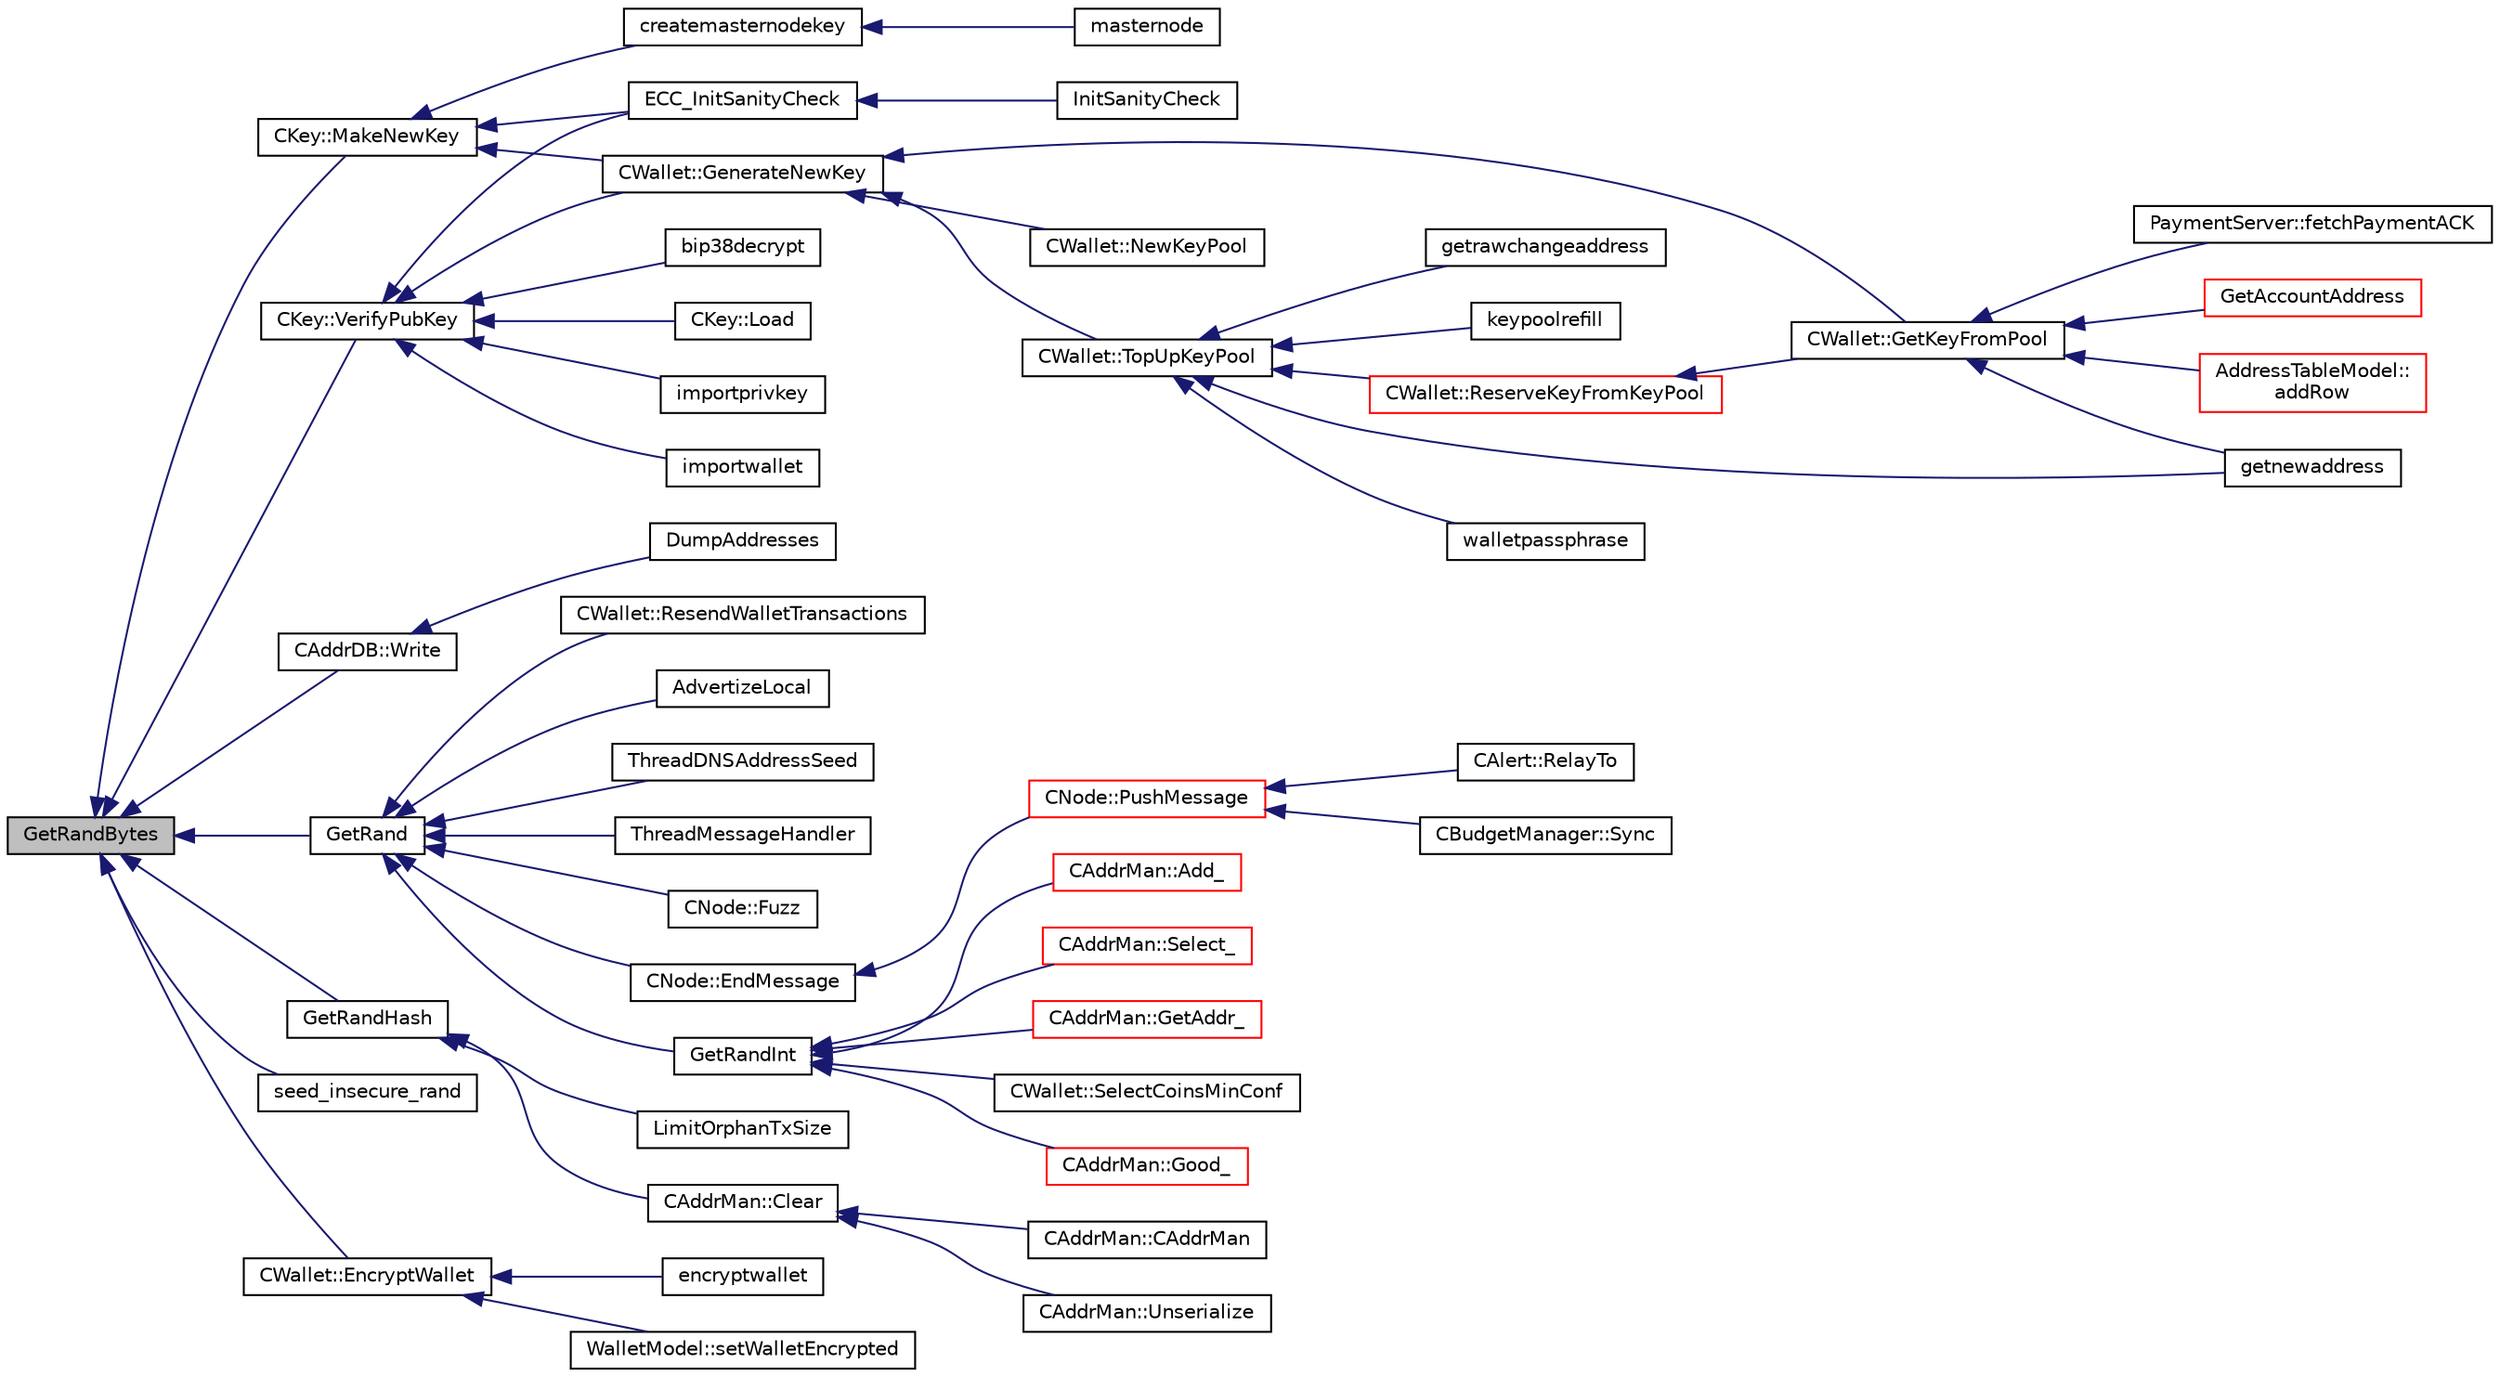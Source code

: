 digraph "GetRandBytes"
{
  edge [fontname="Helvetica",fontsize="10",labelfontname="Helvetica",labelfontsize="10"];
  node [fontname="Helvetica",fontsize="10",shape=record];
  rankdir="LR";
  Node51 [label="GetRandBytes",height=0.2,width=0.4,color="black", fillcolor="grey75", style="filled", fontcolor="black"];
  Node51 -> Node52 [dir="back",color="midnightblue",fontsize="10",style="solid",fontname="Helvetica"];
  Node52 [label="CKey::MakeNewKey",height=0.2,width=0.4,color="black", fillcolor="white", style="filled",URL="$class_c_key.html#a9d12ed9d297e4286250fd7ea6b59e1a5",tooltip="Generate a new private key using a cryptographic PRNG. "];
  Node52 -> Node53 [dir="back",color="midnightblue",fontsize="10",style="solid",fontname="Helvetica"];
  Node53 [label="ECC_InitSanityCheck",height=0.2,width=0.4,color="black", fillcolor="white", style="filled",URL="$key_8h.html#a55cc40f04bf887c1000667caccb0684a",tooltip="Check that required EC support is available at runtime. "];
  Node53 -> Node54 [dir="back",color="midnightblue",fontsize="10",style="solid",fontname="Helvetica"];
  Node54 [label="InitSanityCheck",height=0.2,width=0.4,color="black", fillcolor="white", style="filled",URL="$init_8cpp.html#a878797b40fb8eb0d7f330a41d7742d11",tooltip="Sanity checks Ensure that DIVI is running in a usable environment with all necessary library support..."];
  Node52 -> Node55 [dir="back",color="midnightblue",fontsize="10",style="solid",fontname="Helvetica"];
  Node55 [label="createmasternodekey",height=0.2,width=0.4,color="black", fillcolor="white", style="filled",URL="$rpcmasternode_8cpp.html#ab2ae911ed724aad1cbe631ae2fe3e219"];
  Node55 -> Node56 [dir="back",color="midnightblue",fontsize="10",style="solid",fontname="Helvetica"];
  Node56 [label="masternode",height=0.2,width=0.4,color="black", fillcolor="white", style="filled",URL="$rpcmasternode_8cpp.html#a30609e443aeb47c29ed0878d16b1b5e1"];
  Node52 -> Node57 [dir="back",color="midnightblue",fontsize="10",style="solid",fontname="Helvetica"];
  Node57 [label="CWallet::GenerateNewKey",height=0.2,width=0.4,color="black", fillcolor="white", style="filled",URL="$group__map_wallet.html#ga061fe7f54f80ec40f856b3e6365c2f4a"];
  Node57 -> Node58 [dir="back",color="midnightblue",fontsize="10",style="solid",fontname="Helvetica"];
  Node58 [label="CWallet::NewKeyPool",height=0.2,width=0.4,color="black", fillcolor="white", style="filled",URL="$group___actions.html#ga7353ba1e79fc4167fbfbe79b41698fa7",tooltip="Mark old keypool keys as used, and generate all new keys. "];
  Node57 -> Node59 [dir="back",color="midnightblue",fontsize="10",style="solid",fontname="Helvetica"];
  Node59 [label="CWallet::TopUpKeyPool",height=0.2,width=0.4,color="black", fillcolor="white", style="filled",URL="$group___actions.html#ga9730278506e0a4f1c65239b951525b55"];
  Node59 -> Node60 [dir="back",color="midnightblue",fontsize="10",style="solid",fontname="Helvetica"];
  Node60 [label="getnewaddress",height=0.2,width=0.4,color="black", fillcolor="white", style="filled",URL="$rpcwallet_8cpp.html#aead824d845d670fbd8f187ebd4f9a535"];
  Node59 -> Node61 [dir="back",color="midnightblue",fontsize="10",style="solid",fontname="Helvetica"];
  Node61 [label="getrawchangeaddress",height=0.2,width=0.4,color="black", fillcolor="white", style="filled",URL="$rpcwallet_8cpp.html#ae71809202b4dcc13d2034c5c72af34da"];
  Node59 -> Node62 [dir="back",color="midnightblue",fontsize="10",style="solid",fontname="Helvetica"];
  Node62 [label="keypoolrefill",height=0.2,width=0.4,color="black", fillcolor="white", style="filled",URL="$rpcwallet_8cpp.html#afe8615fcf2c8e5319166c2fa8c638e08"];
  Node59 -> Node63 [dir="back",color="midnightblue",fontsize="10",style="solid",fontname="Helvetica"];
  Node63 [label="walletpassphrase",height=0.2,width=0.4,color="black", fillcolor="white", style="filled",URL="$rpcwallet_8cpp.html#a733f7c70e7c18783935e6de9643c0086"];
  Node59 -> Node64 [dir="back",color="midnightblue",fontsize="10",style="solid",fontname="Helvetica"];
  Node64 [label="CWallet::ReserveKeyFromKeyPool",height=0.2,width=0.4,color="red", fillcolor="white", style="filled",URL="$group___actions.html#ga9921854840668a1856998f041177dd2b"];
  Node64 -> Node65 [dir="back",color="midnightblue",fontsize="10",style="solid",fontname="Helvetica"];
  Node65 [label="CWallet::GetKeyFromPool",height=0.2,width=0.4,color="black", fillcolor="white", style="filled",URL="$group___actions.html#ga18549ec5c472c003afc4794daeb9adfd"];
  Node65 -> Node66 [dir="back",color="midnightblue",fontsize="10",style="solid",fontname="Helvetica"];
  Node66 [label="AddressTableModel::\laddRow",height=0.2,width=0.4,color="red", fillcolor="white", style="filled",URL="$class_address_table_model.html#aa72edd2a093a6e9318639d69d3a23488"];
  Node65 -> Node71 [dir="back",color="midnightblue",fontsize="10",style="solid",fontname="Helvetica"];
  Node71 [label="PaymentServer::fetchPaymentACK",height=0.2,width=0.4,color="black", fillcolor="white", style="filled",URL="$class_payment_server.html#ab846f9e8778e5cc878b644133e8628f1"];
  Node65 -> Node60 [dir="back",color="midnightblue",fontsize="10",style="solid",fontname="Helvetica"];
  Node65 -> Node72 [dir="back",color="midnightblue",fontsize="10",style="solid",fontname="Helvetica"];
  Node72 [label="GetAccountAddress",height=0.2,width=0.4,color="red", fillcolor="white", style="filled",URL="$rpcwallet_8cpp.html#aa3d9baf7a6fc6c9f0a08ec861ca52f59"];
  Node57 -> Node65 [dir="back",color="midnightblue",fontsize="10",style="solid",fontname="Helvetica"];
  Node51 -> Node80 [dir="back",color="midnightblue",fontsize="10",style="solid",fontname="Helvetica"];
  Node80 [label="CKey::VerifyPubKey",height=0.2,width=0.4,color="black", fillcolor="white", style="filled",URL="$class_c_key.html#ac53425b8d0f89067bce781c485101b20",tooltip="Verify thoroughly whether a private key and a public key match. "];
  Node80 -> Node81 [dir="back",color="midnightblue",fontsize="10",style="solid",fontname="Helvetica"];
  Node81 [label="CKey::Load",height=0.2,width=0.4,color="black", fillcolor="white", style="filled",URL="$class_c_key.html#a141751588f8bfe5f1b6fc27f4e64b63f",tooltip="Load private key and check that public key matches. "];
  Node80 -> Node53 [dir="back",color="midnightblue",fontsize="10",style="solid",fontname="Helvetica"];
  Node80 -> Node82 [dir="back",color="midnightblue",fontsize="10",style="solid",fontname="Helvetica"];
  Node82 [label="importprivkey",height=0.2,width=0.4,color="black", fillcolor="white", style="filled",URL="$rpcdump_8cpp.html#a3a6fdb974fce01220a895393d444e981"];
  Node80 -> Node83 [dir="back",color="midnightblue",fontsize="10",style="solid",fontname="Helvetica"];
  Node83 [label="importwallet",height=0.2,width=0.4,color="black", fillcolor="white", style="filled",URL="$rpcdump_8cpp.html#a2566d5c9dd1938b74e70398cdb3ac5c1"];
  Node80 -> Node84 [dir="back",color="midnightblue",fontsize="10",style="solid",fontname="Helvetica"];
  Node84 [label="bip38decrypt",height=0.2,width=0.4,color="black", fillcolor="white", style="filled",URL="$rpcdump_8cpp.html#a64a0e2e87f6d741efd662ac94080159d"];
  Node80 -> Node57 [dir="back",color="midnightblue",fontsize="10",style="solid",fontname="Helvetica"];
  Node51 -> Node85 [dir="back",color="midnightblue",fontsize="10",style="solid",fontname="Helvetica"];
  Node85 [label="CAddrDB::Write",height=0.2,width=0.4,color="black", fillcolor="white", style="filled",URL="$class_c_addr_d_b.html#aaec90dba59cd69a2f25bc5630a1dde39"];
  Node85 -> Node86 [dir="back",color="midnightblue",fontsize="10",style="solid",fontname="Helvetica"];
  Node86 [label="DumpAddresses",height=0.2,width=0.4,color="black", fillcolor="white", style="filled",URL="$net_8cpp.html#ab8b5323f5ef61499582a5a6e53b49b6e"];
  Node51 -> Node87 [dir="back",color="midnightblue",fontsize="10",style="solid",fontname="Helvetica"];
  Node87 [label="GetRand",height=0.2,width=0.4,color="black", fillcolor="white", style="filled",URL="$random_8h.html#a27d9149d522b1fa87d84e5e9ca902aef"];
  Node87 -> Node88 [dir="back",color="midnightblue",fontsize="10",style="solid",fontname="Helvetica"];
  Node88 [label="AdvertizeLocal",height=0.2,width=0.4,color="black", fillcolor="white", style="filled",URL="$net_8h.html#a049abe300398a68bfbd8ec6afc6046a9"];
  Node87 -> Node89 [dir="back",color="midnightblue",fontsize="10",style="solid",fontname="Helvetica"];
  Node89 [label="ThreadDNSAddressSeed",height=0.2,width=0.4,color="black", fillcolor="white", style="filled",URL="$net_8cpp.html#ab2d8883b5524ec7b80d3b9535e73a3ed"];
  Node87 -> Node90 [dir="back",color="midnightblue",fontsize="10",style="solid",fontname="Helvetica"];
  Node90 [label="ThreadMessageHandler",height=0.2,width=0.4,color="black", fillcolor="white", style="filled",URL="$net_8cpp.html#a379b0d3521bdd62ac296f219d70c4e30"];
  Node87 -> Node91 [dir="back",color="midnightblue",fontsize="10",style="solid",fontname="Helvetica"];
  Node91 [label="CNode::Fuzz",height=0.2,width=0.4,color="black", fillcolor="white", style="filled",URL="$class_c_node.html#a39512c4e2c788fb7a09e629b79a69e47"];
  Node87 -> Node92 [dir="back",color="midnightblue",fontsize="10",style="solid",fontname="Helvetica"];
  Node92 [label="CNode::EndMessage",height=0.2,width=0.4,color="black", fillcolor="white", style="filled",URL="$class_c_node.html#af8d4b8c0f883afffcb62d906c31b2cdf"];
  Node92 -> Node93 [dir="back",color="midnightblue",fontsize="10",style="solid",fontname="Helvetica"];
  Node93 [label="CNode::PushMessage",height=0.2,width=0.4,color="red", fillcolor="white", style="filled",URL="$class_c_node.html#a204fda3d33404cb37698c085b1583ab2"];
  Node93 -> Node94 [dir="back",color="midnightblue",fontsize="10",style="solid",fontname="Helvetica"];
  Node94 [label="CAlert::RelayTo",height=0.2,width=0.4,color="black", fillcolor="white", style="filled",URL="$class_c_alert.html#a21a801f1a5978889722771d4eb13bf37"];
  Node93 -> Node95 [dir="back",color="midnightblue",fontsize="10",style="solid",fontname="Helvetica"];
  Node95 [label="CBudgetManager::Sync",height=0.2,width=0.4,color="black", fillcolor="white", style="filled",URL="$class_c_budget_manager.html#ab24ec088c09d18c03ae539f2bbe19743"];
  Node87 -> Node124 [dir="back",color="midnightblue",fontsize="10",style="solid",fontname="Helvetica"];
  Node124 [label="GetRandInt",height=0.2,width=0.4,color="black", fillcolor="white", style="filled",URL="$random_8h.html#a0e44e088732172da6662db2d5e37d4b2"];
  Node124 -> Node125 [dir="back",color="midnightblue",fontsize="10",style="solid",fontname="Helvetica"];
  Node125 [label="CAddrMan::Good_",height=0.2,width=0.4,color="red", fillcolor="white", style="filled",URL="$class_c_addr_man.html#a33ec6a4584cf4b17af821e6e35216459",tooltip="Mark an entry \"good\", possibly moving it from \"new\" to \"tried\". "];
  Node124 -> Node127 [dir="back",color="midnightblue",fontsize="10",style="solid",fontname="Helvetica"];
  Node127 [label="CAddrMan::Add_",height=0.2,width=0.4,color="red", fillcolor="white", style="filled",URL="$class_c_addr_man.html#a9dd6df8b1904548a86054d19d4a90724",tooltip="Add an entry to the \"new\" table. "];
  Node124 -> Node130 [dir="back",color="midnightblue",fontsize="10",style="solid",fontname="Helvetica"];
  Node130 [label="CAddrMan::Select_",height=0.2,width=0.4,color="red", fillcolor="white", style="filled",URL="$class_c_addr_man.html#af34f24d32505ff3590cbacbc4cc4c09e",tooltip="Select an address to connect to. "];
  Node124 -> Node132 [dir="back",color="midnightblue",fontsize="10",style="solid",fontname="Helvetica"];
  Node132 [label="CAddrMan::GetAddr_",height=0.2,width=0.4,color="red", fillcolor="white", style="filled",URL="$class_c_addr_man.html#aff86d04dc7c0e0afae3ff5998417db17",tooltip="Select several addresses at once. "];
  Node124 -> Node134 [dir="back",color="midnightblue",fontsize="10",style="solid",fontname="Helvetica"];
  Node134 [label="CWallet::SelectCoinsMinConf",height=0.2,width=0.4,color="black", fillcolor="white", style="filled",URL="$group___actions.html#gad6172164bad4b56aca54570f41a4375f"];
  Node87 -> Node101 [dir="back",color="midnightblue",fontsize="10",style="solid",fontname="Helvetica"];
  Node101 [label="CWallet::ResendWalletTransactions",height=0.2,width=0.4,color="black", fillcolor="white", style="filled",URL="$group__map_wallet.html#gaef8d6e5b4701ca3a64486c4232acc3fa"];
  Node51 -> Node135 [dir="back",color="midnightblue",fontsize="10",style="solid",fontname="Helvetica"];
  Node135 [label="GetRandHash",height=0.2,width=0.4,color="black", fillcolor="white", style="filled",URL="$random_8h.html#af3aedae75efabb170337a497457f7ecf"];
  Node135 -> Node136 [dir="back",color="midnightblue",fontsize="10",style="solid",fontname="Helvetica"];
  Node136 [label="CAddrMan::Clear",height=0.2,width=0.4,color="black", fillcolor="white", style="filled",URL="$class_c_addr_man.html#a53c27520b7f8c6fa817c2fa869dd4e25"];
  Node136 -> Node137 [dir="back",color="midnightblue",fontsize="10",style="solid",fontname="Helvetica"];
  Node137 [label="CAddrMan::Unserialize",height=0.2,width=0.4,color="black", fillcolor="white", style="filled",URL="$class_c_addr_man.html#a68eaf1797ecb8bff380aa7f9fc452e14"];
  Node136 -> Node138 [dir="back",color="midnightblue",fontsize="10",style="solid",fontname="Helvetica"];
  Node138 [label="CAddrMan::CAddrMan",height=0.2,width=0.4,color="black", fillcolor="white", style="filled",URL="$class_c_addr_man.html#ad9179d1c36c2ea3492e221576f340d33"];
  Node135 -> Node139 [dir="back",color="midnightblue",fontsize="10",style="solid",fontname="Helvetica"];
  Node139 [label="LimitOrphanTxSize",height=0.2,width=0.4,color="black", fillcolor="white", style="filled",URL="$main_8cpp.html#a03c1ac9fc43feb8f1d67e92f17cceb38"];
  Node51 -> Node140 [dir="back",color="midnightblue",fontsize="10",style="solid",fontname="Helvetica"];
  Node140 [label="seed_insecure_rand",height=0.2,width=0.4,color="black", fillcolor="white", style="filled",URL="$random_8h.html#abef4e13668f53ac5404c796462aed9b4",tooltip="Seed insecure_rand using the random pool. "];
  Node51 -> Node141 [dir="back",color="midnightblue",fontsize="10",style="solid",fontname="Helvetica"];
  Node141 [label="CWallet::EncryptWallet",height=0.2,width=0.4,color="black", fillcolor="white", style="filled",URL="$group__map_wallet.html#gab34fe5bf771619dcbe22a65f013e5469"];
  Node141 -> Node142 [dir="back",color="midnightblue",fontsize="10",style="solid",fontname="Helvetica"];
  Node142 [label="WalletModel::setWalletEncrypted",height=0.2,width=0.4,color="black", fillcolor="white", style="filled",URL="$class_wallet_model.html#a444340830badcd48e3a4dd6b03d9c4d7"];
  Node141 -> Node143 [dir="back",color="midnightblue",fontsize="10",style="solid",fontname="Helvetica"];
  Node143 [label="encryptwallet",height=0.2,width=0.4,color="black", fillcolor="white", style="filled",URL="$rpcwallet_8cpp.html#a5fb49bac2748015a256c63e9f8ccc539"];
}
